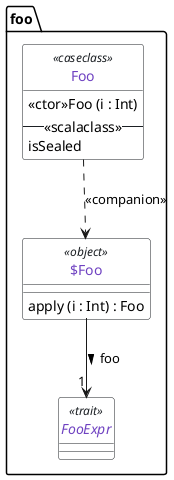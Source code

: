 @startuml need_to_find_id
abstract class foo.FooExpr << trait >>
class foo.Foo << caseclass >>{
    << ctor >>Foo (i : Int)  
-- <<scalaclass>> --
    isSealed
}
class foo.$Foo << object >>{
    apply (i : Int) : Foo 

}
foo.$Foo --> "1" foo.FooExpr : foo   > 
foo.Foo ..> foo.$Foo : << companion >>

hide circle 

skinparam defaultFontName Source Code Pro

skinparam ClassStereotypeFontColor #1b1f23

skinparam class {
    BackgroundColor White
    BorderColor #1b1f23
    ArrowColor #1b1f23
    FontColor #6f42c1
}

skinparam note {
    BackgroundColor White
    BorderColor #1b1f23
    ArrowColor #1b1f23
    FontColor #d73a49
}


skinparam stereotype {
    FontColor #d73a49
}
@enduml